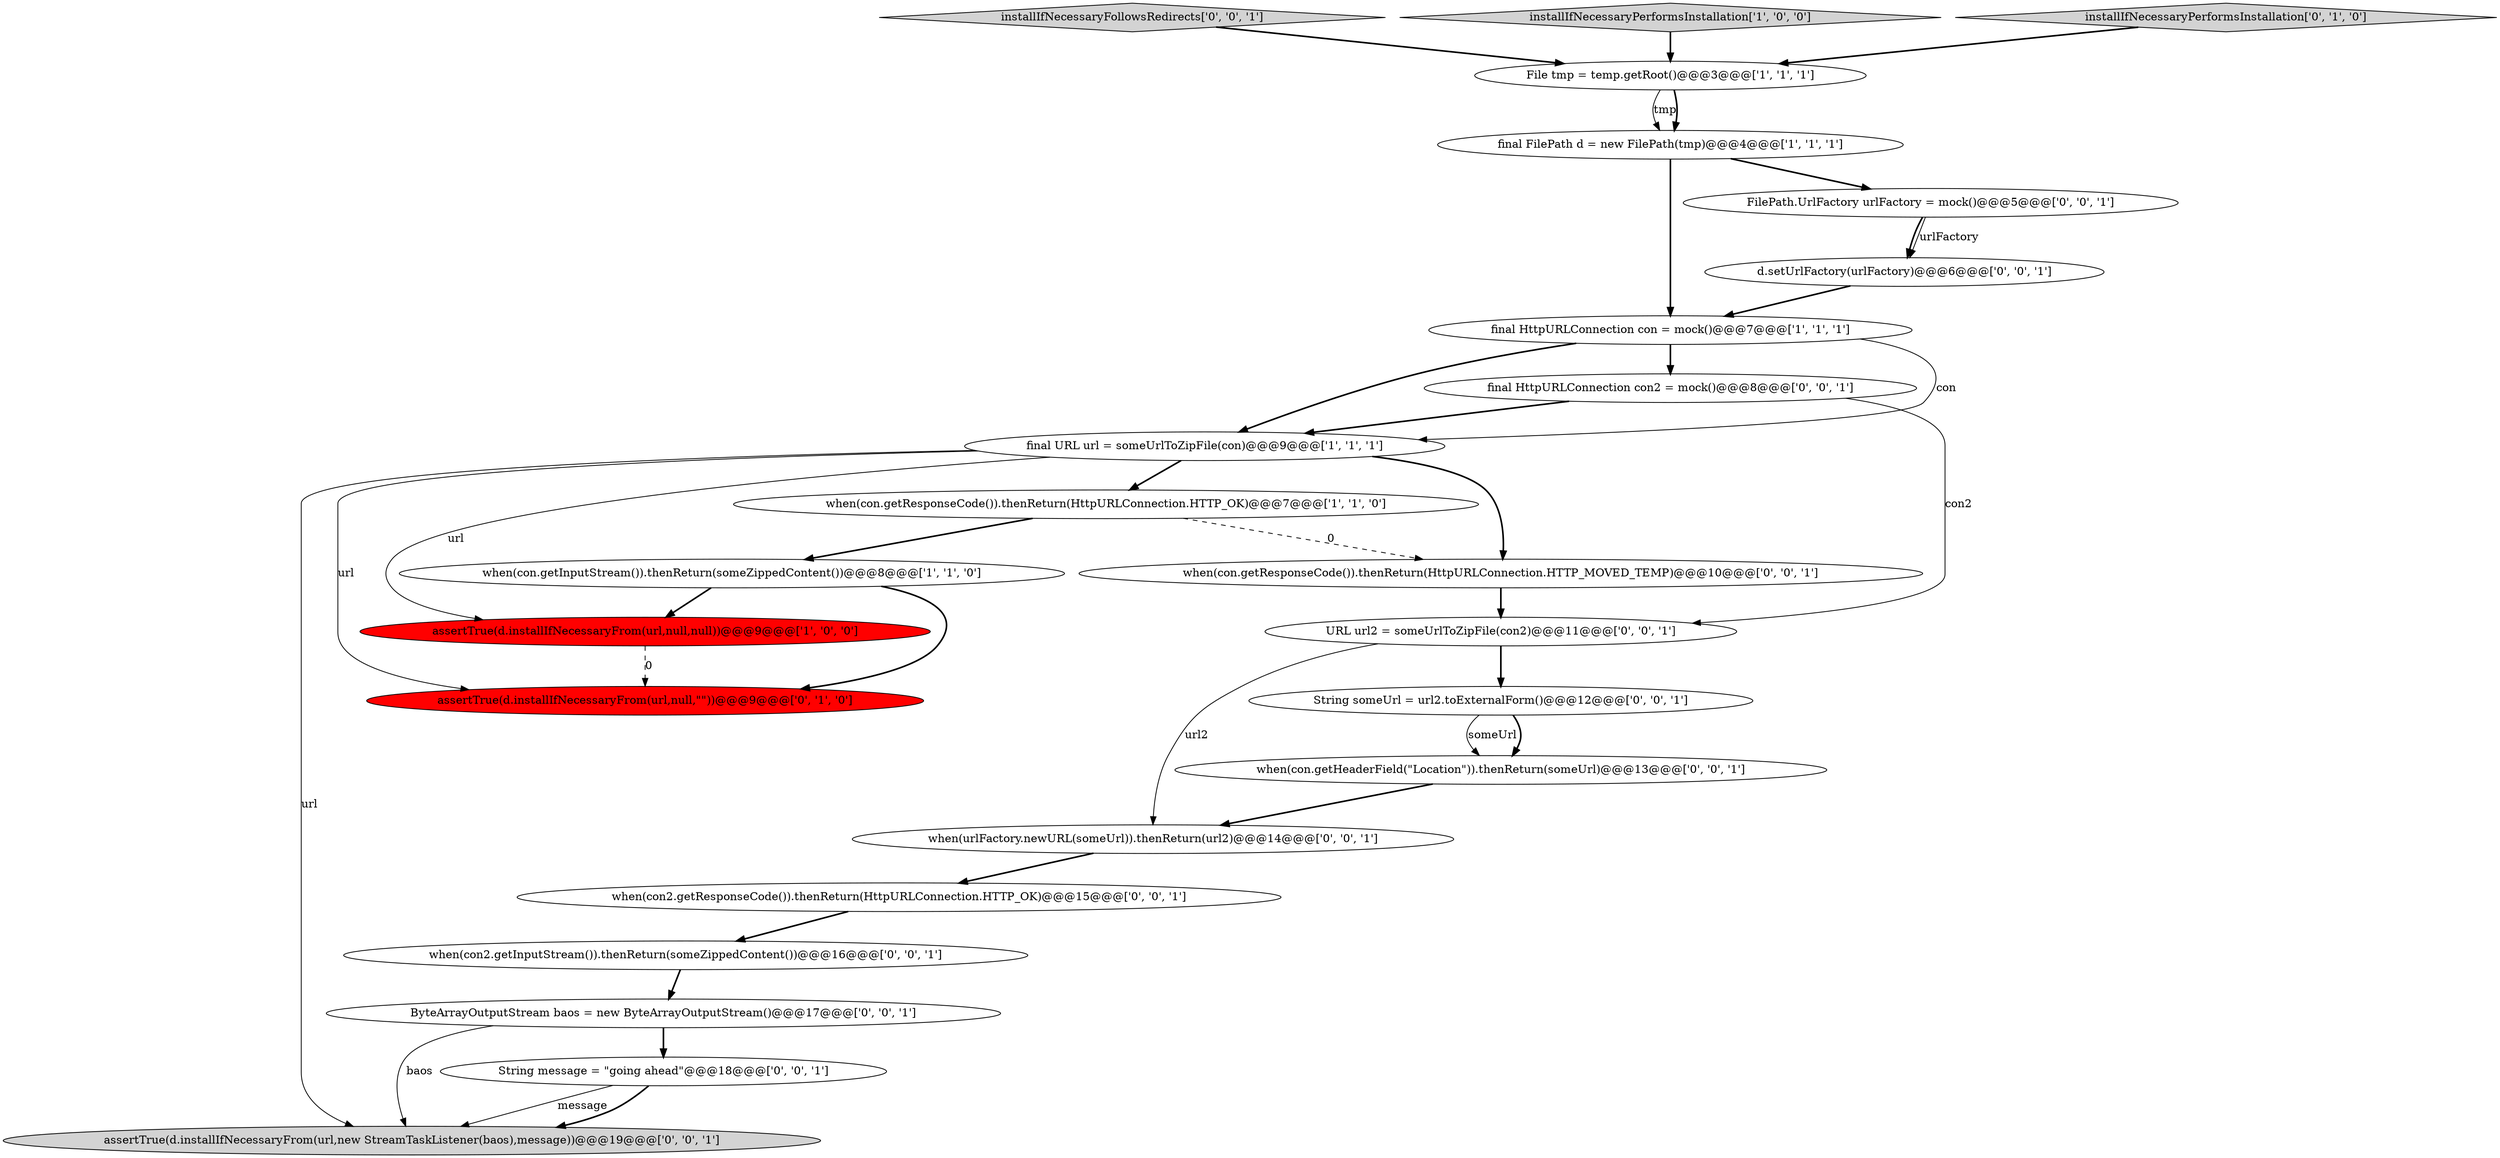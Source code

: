digraph {
0 [style = filled, label = "final FilePath d = new FilePath(tmp)@@@4@@@['1', '1', '1']", fillcolor = white, shape = ellipse image = "AAA0AAABBB1BBB"];
5 [style = filled, label = "final HttpURLConnection con = mock()@@@7@@@['1', '1', '1']", fillcolor = white, shape = ellipse image = "AAA0AAABBB1BBB"];
13 [style = filled, label = "installIfNecessaryFollowsRedirects['0', '0', '1']", fillcolor = lightgray, shape = diamond image = "AAA0AAABBB3BBB"];
22 [style = filled, label = "URL url2 = someUrlToZipFile(con2)@@@11@@@['0', '0', '1']", fillcolor = white, shape = ellipse image = "AAA0AAABBB3BBB"];
17 [style = filled, label = "assertTrue(d.installIfNecessaryFrom(url,new StreamTaskListener(baos),message))@@@19@@@['0', '0', '1']", fillcolor = lightgray, shape = ellipse image = "AAA0AAABBB3BBB"];
19 [style = filled, label = "when(con.getHeaderField(\"Location\")).thenReturn(someUrl)@@@13@@@['0', '0', '1']", fillcolor = white, shape = ellipse image = "AAA0AAABBB3BBB"];
8 [style = filled, label = "assertTrue(d.installIfNecessaryFrom(url,null,\"\"))@@@9@@@['0', '1', '0']", fillcolor = red, shape = ellipse image = "AAA1AAABBB2BBB"];
10 [style = filled, label = "d.setUrlFactory(urlFactory)@@@6@@@['0', '0', '1']", fillcolor = white, shape = ellipse image = "AAA0AAABBB3BBB"];
2 [style = filled, label = "when(con.getResponseCode()).thenReturn(HttpURLConnection.HTTP_OK)@@@7@@@['1', '1', '0']", fillcolor = white, shape = ellipse image = "AAA0AAABBB1BBB"];
12 [style = filled, label = "when(con2.getInputStream()).thenReturn(someZippedContent())@@@16@@@['0', '0', '1']", fillcolor = white, shape = ellipse image = "AAA0AAABBB3BBB"];
18 [style = filled, label = "when(urlFactory.newURL(someUrl)).thenReturn(url2)@@@14@@@['0', '0', '1']", fillcolor = white, shape = ellipse image = "AAA0AAABBB3BBB"];
7 [style = filled, label = "final URL url = someUrlToZipFile(con)@@@9@@@['1', '1', '1']", fillcolor = white, shape = ellipse image = "AAA0AAABBB1BBB"];
15 [style = filled, label = "ByteArrayOutputStream baos = new ByteArrayOutputStream()@@@17@@@['0', '0', '1']", fillcolor = white, shape = ellipse image = "AAA0AAABBB3BBB"];
1 [style = filled, label = "installIfNecessaryPerformsInstallation['1', '0', '0']", fillcolor = lightgray, shape = diamond image = "AAA0AAABBB1BBB"];
6 [style = filled, label = "File tmp = temp.getRoot()@@@3@@@['1', '1', '1']", fillcolor = white, shape = ellipse image = "AAA0AAABBB1BBB"];
23 [style = filled, label = "FilePath.UrlFactory urlFactory = mock()@@@5@@@['0', '0', '1']", fillcolor = white, shape = ellipse image = "AAA0AAABBB3BBB"];
21 [style = filled, label = "final HttpURLConnection con2 = mock()@@@8@@@['0', '0', '1']", fillcolor = white, shape = ellipse image = "AAA0AAABBB3BBB"];
14 [style = filled, label = "when(con.getResponseCode()).thenReturn(HttpURLConnection.HTTP_MOVED_TEMP)@@@10@@@['0', '0', '1']", fillcolor = white, shape = ellipse image = "AAA0AAABBB3BBB"];
20 [style = filled, label = "when(con2.getResponseCode()).thenReturn(HttpURLConnection.HTTP_OK)@@@15@@@['0', '0', '1']", fillcolor = white, shape = ellipse image = "AAA0AAABBB3BBB"];
3 [style = filled, label = "when(con.getInputStream()).thenReturn(someZippedContent())@@@8@@@['1', '1', '0']", fillcolor = white, shape = ellipse image = "AAA0AAABBB1BBB"];
11 [style = filled, label = "String someUrl = url2.toExternalForm()@@@12@@@['0', '0', '1']", fillcolor = white, shape = ellipse image = "AAA0AAABBB3BBB"];
9 [style = filled, label = "installIfNecessaryPerformsInstallation['0', '1', '0']", fillcolor = lightgray, shape = diamond image = "AAA0AAABBB2BBB"];
16 [style = filled, label = "String message = \"going ahead\"@@@18@@@['0', '0', '1']", fillcolor = white, shape = ellipse image = "AAA0AAABBB3BBB"];
4 [style = filled, label = "assertTrue(d.installIfNecessaryFrom(url,null,null))@@@9@@@['1', '0', '0']", fillcolor = red, shape = ellipse image = "AAA1AAABBB1BBB"];
6->0 [style = solid, label="tmp"];
15->17 [style = solid, label="baos"];
19->18 [style = bold, label=""];
7->8 [style = solid, label="url"];
23->10 [style = solid, label="urlFactory"];
5->7 [style = solid, label="con"];
2->3 [style = bold, label=""];
12->15 [style = bold, label=""];
14->22 [style = bold, label=""];
16->17 [style = solid, label="message"];
6->0 [style = bold, label=""];
16->17 [style = bold, label=""];
11->19 [style = bold, label=""];
15->16 [style = bold, label=""];
3->4 [style = bold, label=""];
9->6 [style = bold, label=""];
7->14 [style = bold, label=""];
7->17 [style = solid, label="url"];
5->21 [style = bold, label=""];
18->20 [style = bold, label=""];
11->19 [style = solid, label="someUrl"];
1->6 [style = bold, label=""];
0->23 [style = bold, label=""];
10->5 [style = bold, label=""];
2->14 [style = dashed, label="0"];
7->2 [style = bold, label=""];
3->8 [style = bold, label=""];
20->12 [style = bold, label=""];
4->8 [style = dashed, label="0"];
23->10 [style = bold, label=""];
21->7 [style = bold, label=""];
5->7 [style = bold, label=""];
22->18 [style = solid, label="url2"];
13->6 [style = bold, label=""];
22->11 [style = bold, label=""];
21->22 [style = solid, label="con2"];
0->5 [style = bold, label=""];
7->4 [style = solid, label="url"];
}
